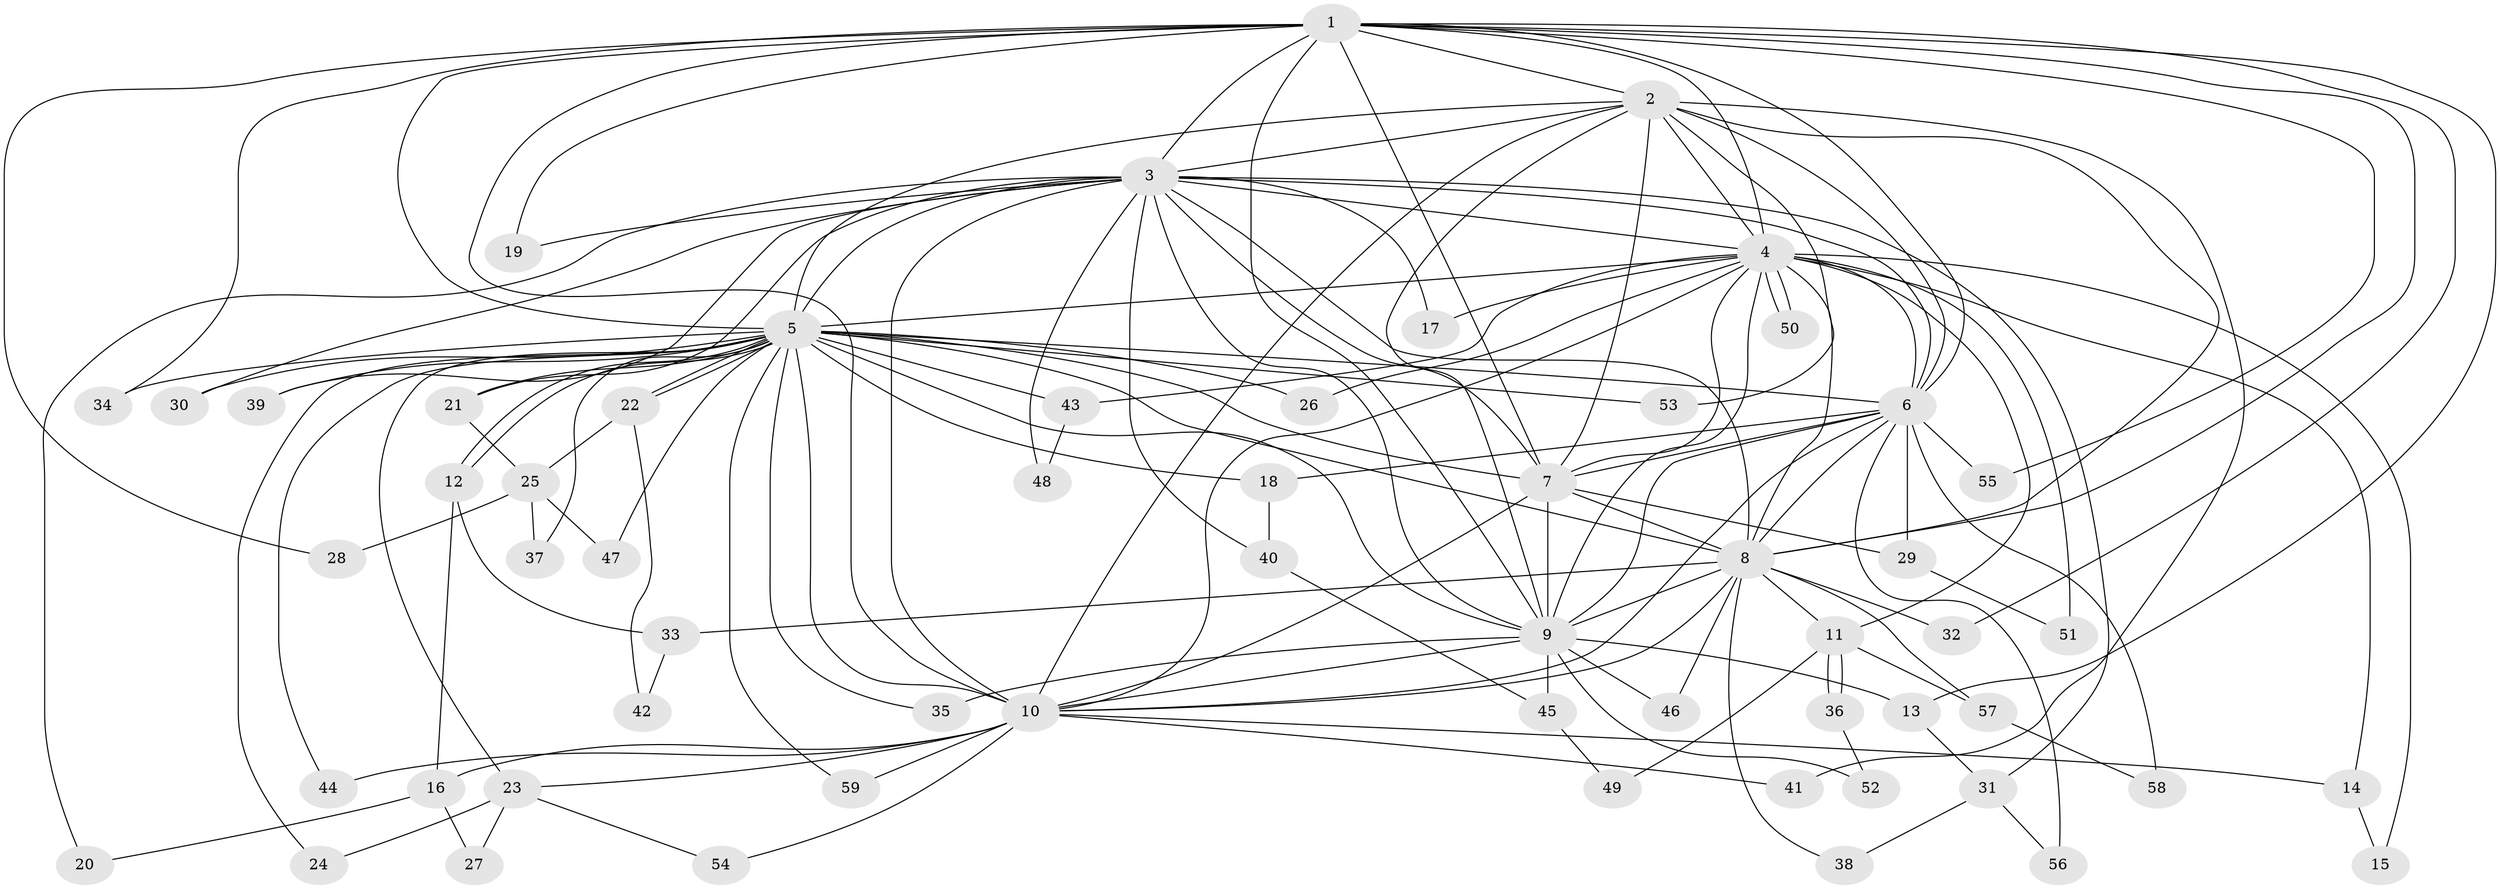 // coarse degree distribution, {10: 0.05, 8: 0.15, 12: 0.1, 5: 0.1, 9: 0.05, 3: 0.2, 4: 0.1, 2: 0.1, 7: 0.05, 1: 0.1}
// Generated by graph-tools (version 1.1) at 2025/49/03/04/25 22:49:31]
// undirected, 59 vertices, 143 edges
graph export_dot {
  node [color=gray90,style=filled];
  1;
  2;
  3;
  4;
  5;
  6;
  7;
  8;
  9;
  10;
  11;
  12;
  13;
  14;
  15;
  16;
  17;
  18;
  19;
  20;
  21;
  22;
  23;
  24;
  25;
  26;
  27;
  28;
  29;
  30;
  31;
  32;
  33;
  34;
  35;
  36;
  37;
  38;
  39;
  40;
  41;
  42;
  43;
  44;
  45;
  46;
  47;
  48;
  49;
  50;
  51;
  52;
  53;
  54;
  55;
  56;
  57;
  58;
  59;
  1 -- 2;
  1 -- 3;
  1 -- 4;
  1 -- 5;
  1 -- 6;
  1 -- 7;
  1 -- 8;
  1 -- 9;
  1 -- 10;
  1 -- 13;
  1 -- 19;
  1 -- 28;
  1 -- 32;
  1 -- 34;
  1 -- 55;
  2 -- 3;
  2 -- 4;
  2 -- 5;
  2 -- 6;
  2 -- 7;
  2 -- 8;
  2 -- 9;
  2 -- 10;
  2 -- 41;
  2 -- 53;
  3 -- 4;
  3 -- 5;
  3 -- 6;
  3 -- 7;
  3 -- 8;
  3 -- 9;
  3 -- 10;
  3 -- 17;
  3 -- 19;
  3 -- 20;
  3 -- 21;
  3 -- 30;
  3 -- 31;
  3 -- 39;
  3 -- 40;
  3 -- 48;
  4 -- 5;
  4 -- 6;
  4 -- 7;
  4 -- 8;
  4 -- 9;
  4 -- 10;
  4 -- 11;
  4 -- 14;
  4 -- 15;
  4 -- 17;
  4 -- 26;
  4 -- 43;
  4 -- 50;
  4 -- 50;
  4 -- 51;
  5 -- 6;
  5 -- 7;
  5 -- 8;
  5 -- 9;
  5 -- 10;
  5 -- 12;
  5 -- 12;
  5 -- 18;
  5 -- 21;
  5 -- 22;
  5 -- 22;
  5 -- 23;
  5 -- 24;
  5 -- 26;
  5 -- 30;
  5 -- 34;
  5 -- 35;
  5 -- 37;
  5 -- 39;
  5 -- 43;
  5 -- 44;
  5 -- 47;
  5 -- 53;
  5 -- 59;
  6 -- 7;
  6 -- 8;
  6 -- 9;
  6 -- 10;
  6 -- 18;
  6 -- 29;
  6 -- 55;
  6 -- 56;
  6 -- 58;
  7 -- 8;
  7 -- 9;
  7 -- 10;
  7 -- 29;
  8 -- 9;
  8 -- 10;
  8 -- 11;
  8 -- 32;
  8 -- 33;
  8 -- 38;
  8 -- 46;
  8 -- 57;
  9 -- 10;
  9 -- 13;
  9 -- 35;
  9 -- 45;
  9 -- 46;
  9 -- 52;
  10 -- 14;
  10 -- 16;
  10 -- 23;
  10 -- 41;
  10 -- 44;
  10 -- 54;
  10 -- 59;
  11 -- 36;
  11 -- 36;
  11 -- 49;
  11 -- 57;
  12 -- 16;
  12 -- 33;
  13 -- 31;
  14 -- 15;
  16 -- 20;
  16 -- 27;
  18 -- 40;
  21 -- 25;
  22 -- 25;
  22 -- 42;
  23 -- 24;
  23 -- 27;
  23 -- 54;
  25 -- 28;
  25 -- 37;
  25 -- 47;
  29 -- 51;
  31 -- 38;
  31 -- 56;
  33 -- 42;
  36 -- 52;
  40 -- 45;
  43 -- 48;
  45 -- 49;
  57 -- 58;
}
